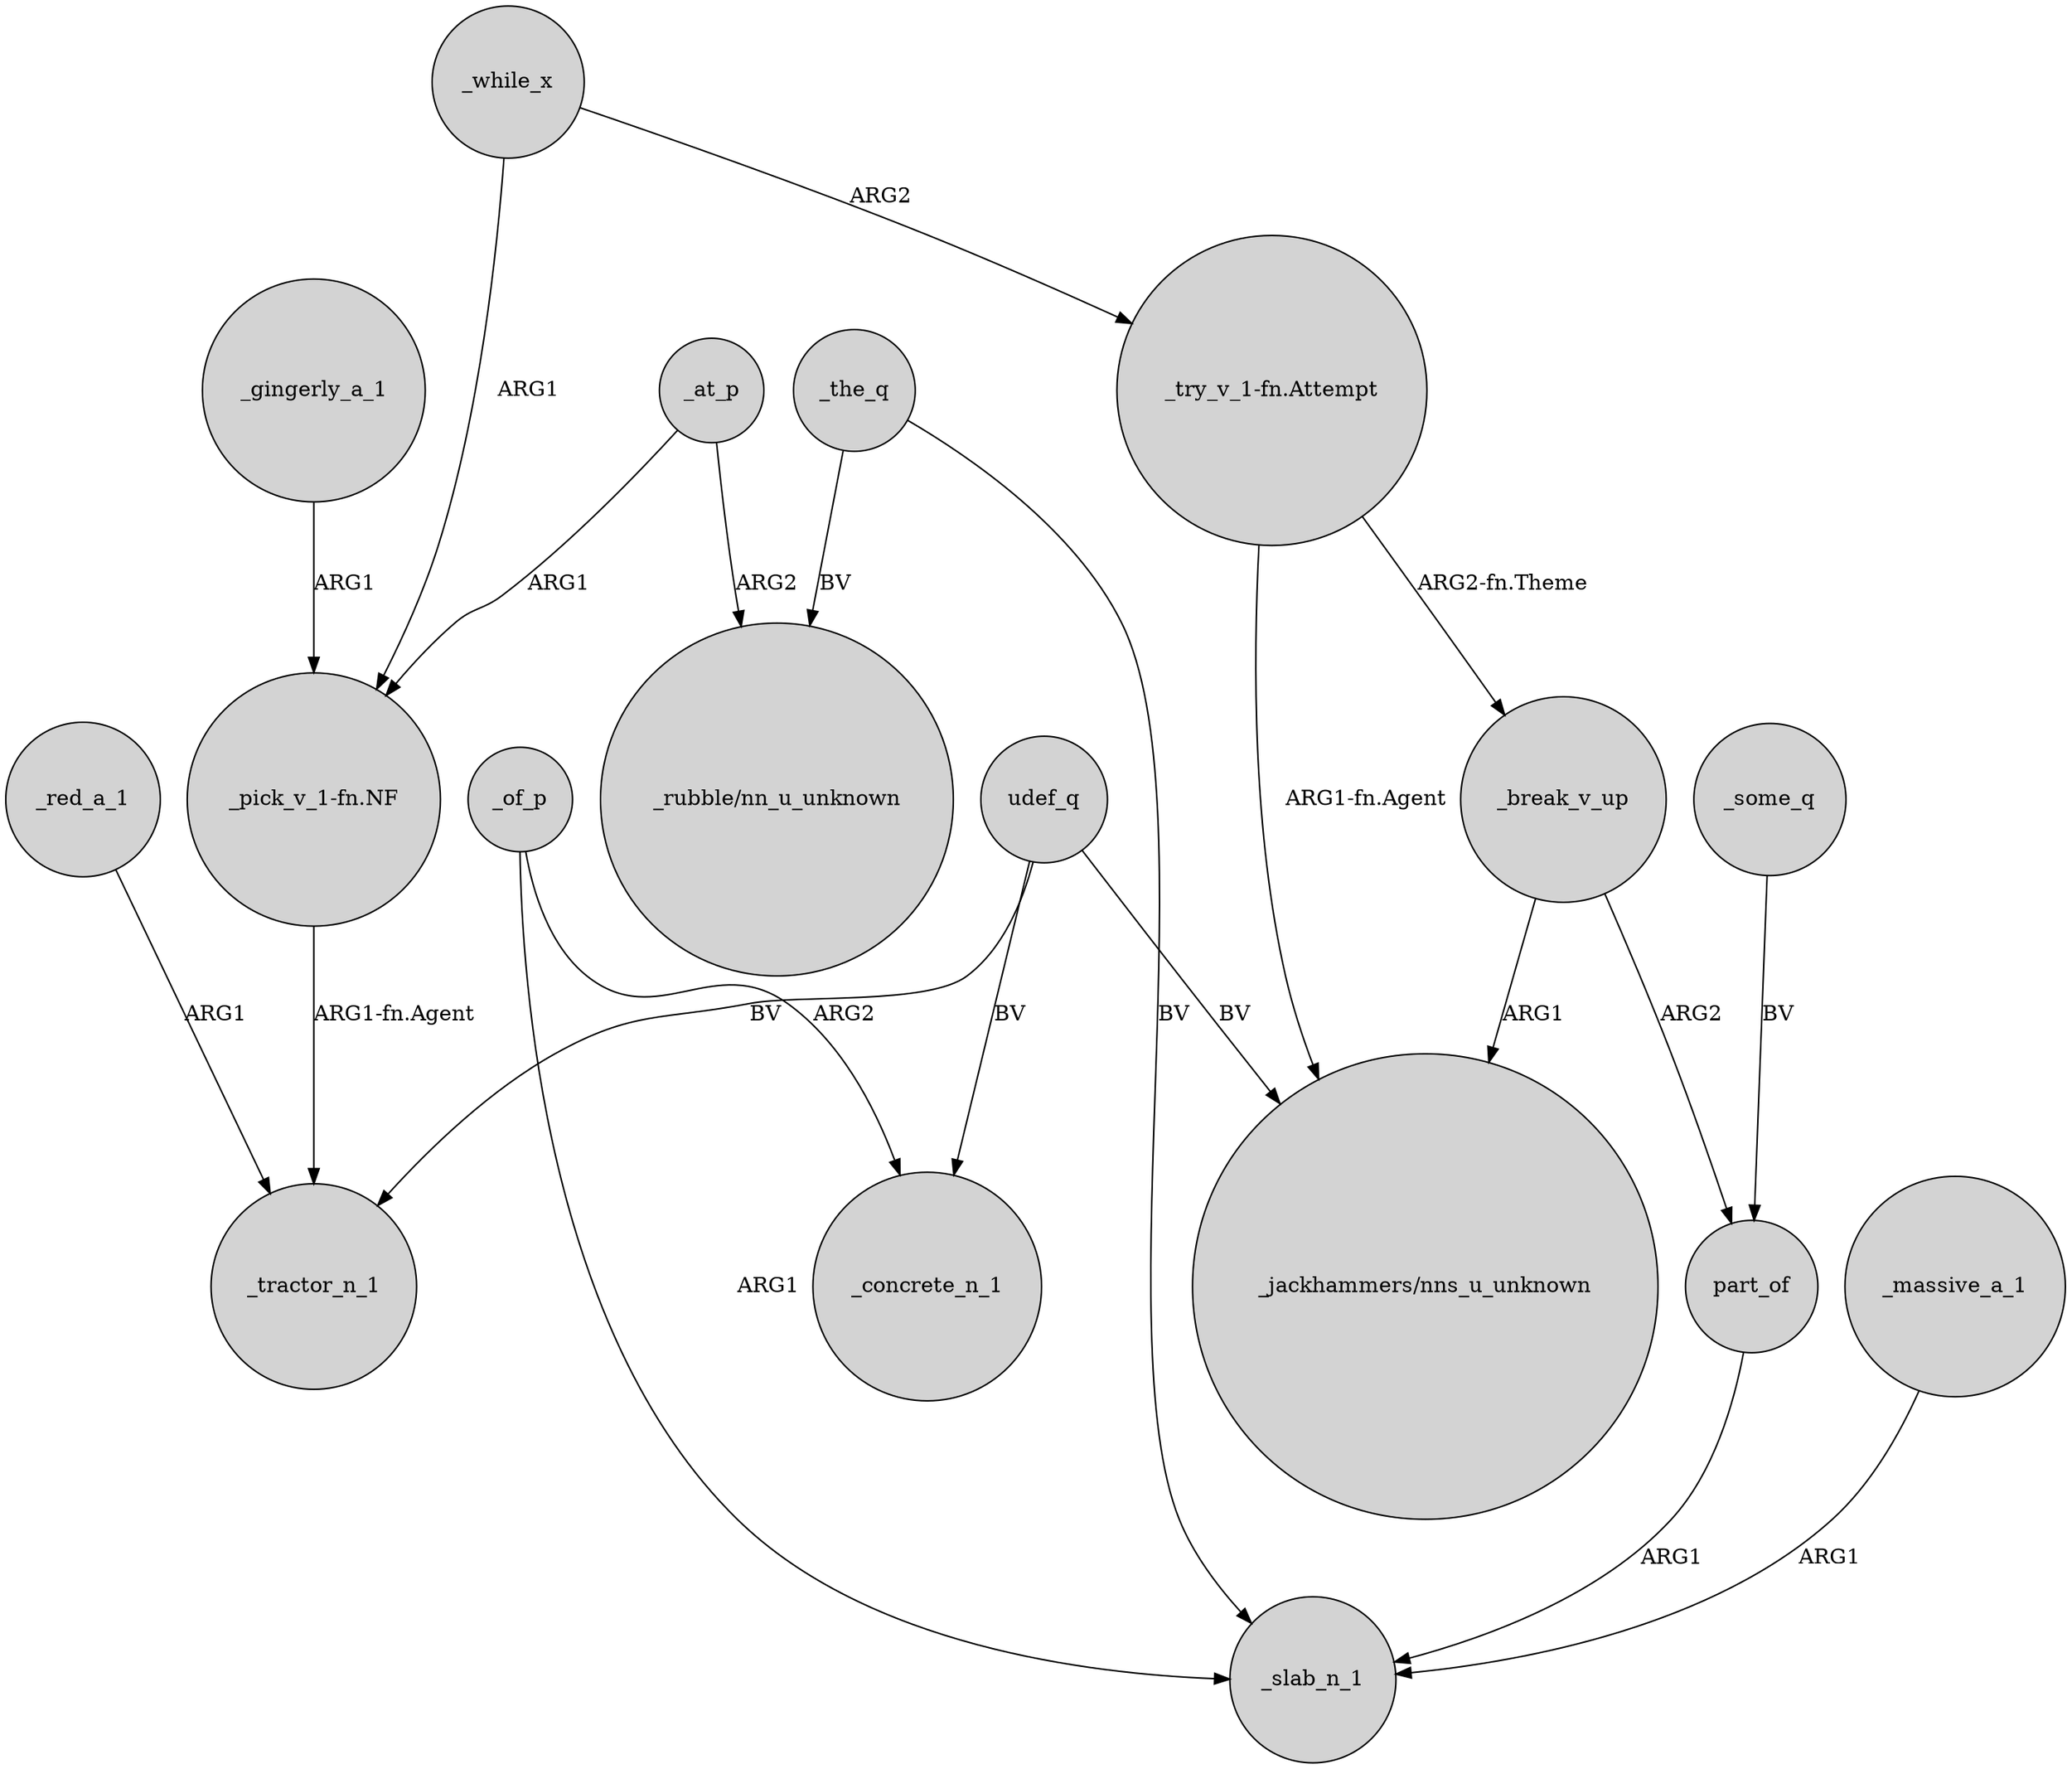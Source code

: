 digraph {
	node [shape=circle style=filled]
	"_try_v_1-fn.Attempt" -> "_jackhammers/nns_u_unknown" [label="ARG1-fn.Agent"]
	_of_p -> _slab_n_1 [label=ARG1]
	_break_v_up -> part_of [label=ARG2]
	_gingerly_a_1 -> "_pick_v_1-fn.NF" [label=ARG1]
	_red_a_1 -> _tractor_n_1 [label=ARG1]
	_the_q -> _slab_n_1 [label=BV]
	"_pick_v_1-fn.NF" -> _tractor_n_1 [label="ARG1-fn.Agent"]
	udef_q -> _tractor_n_1 [label=BV]
	"_try_v_1-fn.Attempt" -> _break_v_up [label="ARG2-fn.Theme"]
	_at_p -> "_rubble/nn_u_unknown" [label=ARG2]
	_at_p -> "_pick_v_1-fn.NF" [label=ARG1]
	_break_v_up -> "_jackhammers/nns_u_unknown" [label=ARG1]
	_some_q -> part_of [label=BV]
	_the_q -> "_rubble/nn_u_unknown" [label=BV]
	part_of -> _slab_n_1 [label=ARG1]
	udef_q -> _concrete_n_1 [label=BV]
	_of_p -> _concrete_n_1 [label=ARG2]
	_while_x -> "_try_v_1-fn.Attempt" [label=ARG2]
	_while_x -> "_pick_v_1-fn.NF" [label=ARG1]
	udef_q -> "_jackhammers/nns_u_unknown" [label=BV]
	_massive_a_1 -> _slab_n_1 [label=ARG1]
}
